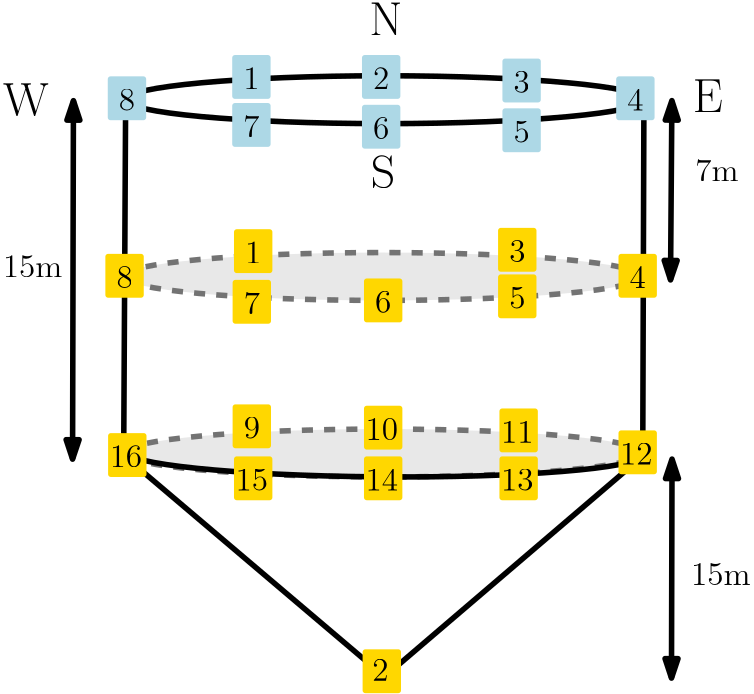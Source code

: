 <?xml version="1.0"?>
<!DOCTYPE ipe SYSTEM "ipe.dtd">
<ipe version="70218" creator="Ipe 7.2.26">
<info created="D:20230320150918" modified="D:20230330124743"/>
<ipestyle name="basic">
<symbol name="arrow/arc(spx)">
<path stroke="sym-stroke" fill="sym-stroke" pen="sym-pen">
0 0 m
-1 0.333 l
-1 -0.333 l
h
</path>
</symbol>
<symbol name="arrow/farc(spx)">
<path stroke="sym-stroke" fill="white" pen="sym-pen">
0 0 m
-1 0.333 l
-1 -0.333 l
h
</path>
</symbol>
<symbol name="arrow/ptarc(spx)">
<path stroke="sym-stroke" fill="sym-stroke" pen="sym-pen">
0 0 m
-1 0.333 l
-0.8 0 l
-1 -0.333 l
h
</path>
</symbol>
<symbol name="arrow/fptarc(spx)">
<path stroke="sym-stroke" fill="white" pen="sym-pen">
0 0 m
-1 0.333 l
-0.8 0 l
-1 -0.333 l
h
</path>
</symbol>
<symbol name="mark/circle(sx)" transformations="translations">
<path fill="sym-stroke">
0.6 0 0 0.6 0 0 e
0.4 0 0 0.4 0 0 e
</path>
</symbol>
<symbol name="mark/disk(sx)" transformations="translations">
<path fill="sym-stroke">
0.6 0 0 0.6 0 0 e
</path>
</symbol>
<symbol name="mark/fdisk(sfx)" transformations="translations">
<group>
<path fill="sym-fill">
0.5 0 0 0.5 0 0 e
</path>
<path fill="sym-stroke" fillrule="eofill">
0.6 0 0 0.6 0 0 e
0.4 0 0 0.4 0 0 e
</path>
</group>
</symbol>
<symbol name="mark/box(sx)" transformations="translations">
<path fill="sym-stroke" fillrule="eofill">
-0.6 -0.6 m
0.6 -0.6 l
0.6 0.6 l
-0.6 0.6 l
h
-0.4 -0.4 m
0.4 -0.4 l
0.4 0.4 l
-0.4 0.4 l
h
</path>
</symbol>
<symbol name="mark/square(sx)" transformations="translations">
<path fill="sym-stroke">
-0.6 -0.6 m
0.6 -0.6 l
0.6 0.6 l
-0.6 0.6 l
h
</path>
</symbol>
<symbol name="mark/fsquare(sfx)" transformations="translations">
<group>
<path fill="sym-fill">
-0.5 -0.5 m
0.5 -0.5 l
0.5 0.5 l
-0.5 0.5 l
h
</path>
<path fill="sym-stroke" fillrule="eofill">
-0.6 -0.6 m
0.6 -0.6 l
0.6 0.6 l
-0.6 0.6 l
h
-0.4 -0.4 m
0.4 -0.4 l
0.4 0.4 l
-0.4 0.4 l
h
</path>
</group>
</symbol>
<symbol name="mark/cross(sx)" transformations="translations">
<group>
<path fill="sym-stroke">
-0.43 -0.57 m
0.57 0.43 l
0.43 0.57 l
-0.57 -0.43 l
h
</path>
<path fill="sym-stroke">
-0.43 0.57 m
0.57 -0.43 l
0.43 -0.57 l
-0.57 0.43 l
h
</path>
</group>
</symbol>
<symbol name="arrow/fnormal(spx)">
<path stroke="sym-stroke" fill="white" pen="sym-pen">
0 0 m
-1 0.333 l
-1 -0.333 l
h
</path>
</symbol>
<symbol name="arrow/pointed(spx)">
<path stroke="sym-stroke" fill="sym-stroke" pen="sym-pen">
0 0 m
-1 0.333 l
-0.8 0 l
-1 -0.333 l
h
</path>
</symbol>
<symbol name="arrow/fpointed(spx)">
<path stroke="sym-stroke" fill="white" pen="sym-pen">
0 0 m
-1 0.333 l
-0.8 0 l
-1 -0.333 l
h
</path>
</symbol>
<symbol name="arrow/linear(spx)">
<path stroke="sym-stroke" pen="sym-pen">
-1 0.333 m
0 0 l
-1 -0.333 l
</path>
</symbol>
<symbol name="arrow/fdouble(spx)">
<path stroke="sym-stroke" fill="white" pen="sym-pen">
0 0 m
-1 0.333 l
-1 -0.333 l
h
-1 0 m
-2 0.333 l
-2 -0.333 l
h
</path>
</symbol>
<symbol name="arrow/double(spx)">
<path stroke="sym-stroke" fill="sym-stroke" pen="sym-pen">
0 0 m
-1 0.333 l
-1 -0.333 l
h
-1 0 m
-2 0.333 l
-2 -0.333 l
h
</path>
</symbol>
<symbol name="arrow/mid-normal(spx)">
<path stroke="sym-stroke" fill="sym-stroke" pen="sym-pen">
0.5 0 m
-0.5 0.333 l
-0.5 -0.333 l
h
</path>
</symbol>
<symbol name="arrow/mid-fnormal(spx)">
<path stroke="sym-stroke" fill="white" pen="sym-pen">
0.5 0 m
-0.5 0.333 l
-0.5 -0.333 l
h
</path>
</symbol>
<symbol name="arrow/mid-pointed(spx)">
<path stroke="sym-stroke" fill="sym-stroke" pen="sym-pen">
0.5 0 m
-0.5 0.333 l
-0.3 0 l
-0.5 -0.333 l
h
</path>
</symbol>
<symbol name="arrow/mid-fpointed(spx)">
<path stroke="sym-stroke" fill="white" pen="sym-pen">
0.5 0 m
-0.5 0.333 l
-0.3 0 l
-0.5 -0.333 l
h
</path>
</symbol>
<symbol name="arrow/mid-double(spx)">
<path stroke="sym-stroke" fill="sym-stroke" pen="sym-pen">
1 0 m
0 0.333 l
0 -0.333 l
h
0 0 m
-1 0.333 l
-1 -0.333 l
h
</path>
</symbol>
<symbol name="arrow/mid-fdouble(spx)">
<path stroke="sym-stroke" fill="white" pen="sym-pen">
1 0 m
0 0.333 l
0 -0.333 l
h
0 0 m
-1 0.333 l
-1 -0.333 l
h
</path>
</symbol>
<anglesize name="22.5 deg" value="22.5"/>
<anglesize name="30 deg" value="30"/>
<anglesize name="45 deg" value="45"/>
<anglesize name="60 deg" value="60"/>
<anglesize name="90 deg" value="90"/>
<arrowsize name="large" value="10"/>
<arrowsize name="small" value="5"/>
<arrowsize name="tiny" value="3"/>
<color name="blue" value="0 0 1"/>
<color name="brown" value="0.647 0.165 0.165"/>
<color name="darkblue" value="0 0 0.545"/>
<color name="darkcyan" value="0 0.545 0.545"/>
<color name="darkgray" value="0.663"/>
<color name="darkgreen" value="0 0.392 0"/>
<color name="darkmagenta" value="0.545 0 0.545"/>
<color name="darkorange" value="1 0.549 0"/>
<color name="darkred" value="0.545 0 0"/>
<color name="gold" value="1 0.843 0"/>
<color name="gray" value="0.745"/>
<color name="green" value="0 1 0"/>
<color name="lightblue" value="0.678 0.847 0.902"/>
<color name="lightcyan" value="0.878 1 1"/>
<color name="lightgray" value="0.827"/>
<color name="lightgreen" value="0.565 0.933 0.565"/>
<color name="lightyellow" value="1 1 0.878"/>
<color name="navy" value="0 0 0.502"/>
<color name="orange" value="1 0.647 0"/>
<color name="pink" value="1 0.753 0.796"/>
<color name="purple" value="0.627 0.125 0.941"/>
<color name="red" value="1 0 0"/>
<color name="seagreen" value="0.18 0.545 0.341"/>
<color name="turquoise" value="0.251 0.878 0.816"/>
<color name="violet" value="0.933 0.51 0.933"/>
<color name="yellow" value="1 1 0"/>
<dashstyle name="dash dot dotted" value="[4 2 1 2 1 2] 0"/>
<dashstyle name="dash dotted" value="[4 2 1 2] 0"/>
<dashstyle name="dashed" value="[4] 0"/>
<dashstyle name="dotted" value="[1 3] 0"/>
<gridsize name="10 pts (~3.5 mm)" value="10"/>
<gridsize name="14 pts (~5 mm)" value="14"/>
<gridsize name="16 pts (~6 mm)" value="16"/>
<gridsize name="20 pts (~7 mm)" value="20"/>
<gridsize name="28 pts (~10 mm)" value="28"/>
<gridsize name="32 pts (~12 mm)" value="32"/>
<gridsize name="4 pts" value="4"/>
<gridsize name="56 pts (~20 mm)" value="56"/>
<gridsize name="8 pts (~3 mm)" value="8"/>
<opacity name="10%" value="0.1"/>
<opacity name="30%" value="0.3"/>
<opacity name="50%" value="0.5"/>
<opacity name="75%" value="0.75"/>
<pen name="fat" value="1.2"/>
<pen name="heavier" value="0.8"/>
<pen name="ultrafat" value="2"/>
<symbolsize name="large" value="5"/>
<symbolsize name="small" value="2"/>
<symbolsize name="tiny" value="1.1"/>
<textsize name="Huge" value="\Huge"/>
<textsize name="LARGE" value="\LARGE"/>
<textsize name="Large" value="\Large"/>
<textsize name="footnote" value="\footnotesize"/>
<textsize name="huge" value="\huge"/>
<textsize name="large" value="\large"/>
<textsize name="script" value="\scriptsize"/>
<textsize name="small" value="\small"/>
<textsize name="tiny" value="\tiny"/>
<textstyle name="center" begin="\begin{center}" end="\end{center}"/>
<textstyle name="item" begin="\begin{itemize}\item{}" end="\end{itemize}"/>
<textstyle name="itemize" begin="\begin{itemize}" end="\end{itemize}"/>
<tiling name="falling" angle="-60" step="4" width="1"/>
<tiling name="rising" angle="30" step="4" width="1"/>
</ipestyle>
<page>
<layer name="alpha"/>
<view layers="alpha" active="alpha"/>
<path layer="alpha" matrix="1 0 0 1 -1.08456 190.231" stroke="0.451" fill="lightgray" dash="dashed" pen="2" opacity="50%" stroke-opacity="opaque">
93.2952 0 -0.00316176 8.61574 320 384 e
</path>
<path matrix="1 0 0 1 -0.639957 317.419" stroke="black" pen="2">
93.2952 0 -0.00316176 8.61574 320 384 e
</path>
<path matrix="1 0 0 1 -0.639957 317.419" stroke="black" pen="2">
226.719 384.554 m
226.009 255.93 l
</path>
<path matrix="1 0 0 1 -0.639957 317.419" stroke="black" pen="2">
413.295 383.925 m
412.876 256.57 l
</path>
<path matrix="-0.999982 0.00602362 -0.00602362 -0.999982 449.371 925.497" stroke="black" pen="2">
221.223 351.851 m
93.2952 0 -0.00316176 8.61574 127.948 352.03 34.7129 352.339 a
</path>
<path matrix="1 0 0 1 -1.57708 253.776" stroke="0.451" fill="lightgray" dash="dashed" pen="2" opacity="50%" stroke-opacity="opaque">
93.2952 0 -0.00316176 8.61574 320 384 e
</path>
<path matrix="1 0 0 1 -0.639957 317.419" stroke="black" pen="2" opacity="50%" stroke-opacity="opaque">
226.009 255.93 m
319.919 176.276 l
</path>
<path matrix="1 0 0 1 -0.639957 317.419" stroke="black" pen="2" opacity="50%" stroke-opacity="opaque">
319.919 176.276 m
413.176 255.954 l
</path>
<path matrix="1 0 0 1 -0.639957 317.419" stroke="black" pen="2" arrow="normal/normal" rarrow="normal/normal" opacity="50%" stroke-opacity="opaque">
423.365 383.661 m
422.873 319.13 l
</path>
<path matrix="1 0 0 1 -0.639957 317.419" stroke="black" pen="2" arrow="normal/normal" rarrow="normal/normal" opacity="50%" stroke-opacity="opaque">
207.922 383.643 m
207.606 254.6 l
</path>
<path matrix="1 0 0 1 -0.639957 317.419" stroke="black" pen="2" arrow="normal/normal" rarrow="normal/normal" opacity="50%" stroke-opacity="opaque">
423.412 254.609 m
423.219 175.779 l
</path>
<text matrix="1 0 0 1 -6.55116 316.434" transformations="translations" pos="437.651 355.583" stroke="black" type="label" width="15.608" height="7.704" depth="0" valign="baseline" size="12">7m</text>
<text matrix="1 0 0 1 -255.807 281.952" transformations="translations" pos="437.651 355.583" stroke="black" type="label" width="21.461" height="7.704" depth="0" valign="baseline" size="12">15m</text>
<text matrix="1 0 0 1 -8.02883 171.117" transformations="translations" pos="437.651 355.583" stroke="black" type="label" width="21.461" height="7.704" depth="0" valign="baseline" size="12">15m</text>
<path matrix="1 0 0 1 241.719 258.8" stroke="gold" fill="gold" pen="2">
119.431 395.483 m
119.431 381.69 l
131.253 381.69 l
131.253 395.483 l
h
</path>
<text matrix="1 0 0 1 100.266 315.684" transformations="translations" pos="263.873 327.304" stroke="black" type="label" width="5.853" height="7.704" depth="0" valign="baseline" size="12">3</text>
<path matrix="1 0 0 1 241.719 242.051" stroke="gold" fill="gold" pen="2">
119.431 395.483 m
119.431 381.69 l
131.253 381.69 l
131.253 395.483 l
h
</path>
<text matrix="1 0 0 1 100.266 298.935" transformations="translations" pos="263.873 327.304" stroke="black" type="label" width="5.853" height="7.704" depth="0" valign="baseline" size="12">5</text>
<path matrix="1 0 0 1 193.444 240.574" stroke="gold" fill="gold" pen="2">
119.431 395.483 m
119.431 381.69 l
131.253 381.69 l
131.253 395.483 l
h
</path>
<text matrix="1 0 0 1 51.991 297.458" transformations="translations" pos="263.873 327.304" stroke="black" type="label" width="5.853" height="7.704" depth="0" valign="baseline" size="12">6</text>
<path matrix="1 0 0 1 146.154 240.081" stroke="gold" fill="gold" pen="2">
119.431 395.483 m
119.431 381.69 l
131.253 381.69 l
131.253 395.483 l
h
</path>
<text matrix="1 0 0 1 4.70135 296.965" transformations="translations" pos="263.873 327.304" stroke="black" type="label" width="5.853" height="7.704" depth="0" valign="baseline" size="12">7</text>
<path matrix="1 0 0 1 100.343 249.44" stroke="gold" fill="gold" pen="2">
119.431 395.483 m
119.431 381.69 l
131.253 381.69 l
131.253 395.483 l
h
</path>
<text matrix="1 0 0 1 -41.1105 306.325" transformations="translations" pos="263.873 327.304" stroke="black" type="label" width="5.853" height="7.704" depth="0" valign="baseline" size="12">8</text>
<path matrix="1 0 0 1 285.068 249.44" stroke="gold" fill="gold" pen="2">
119.431 395.483 m
119.431 381.69 l
131.253 381.69 l
131.253 395.483 l
h
</path>
<text matrix="1 0 0 1 143.615 306.325" transformations="translations" pos="263.873 327.304" stroke="black" type="label" width="5.853" height="7.704" depth="0" valign="baseline" size="12">4</text>
<path matrix="1 0 0 1 146.647 258.307" stroke="gold" fill="gold" pen="2">
119.431 395.483 m
119.431 381.69 l
131.253 381.69 l
131.253 395.483 l
h
</path>
<text matrix="1 0 0 1 5.19444 315.191" transformations="translations" pos="263.873 327.304" stroke="black" type="label" width="5.853" height="7.704" depth="0" valign="baseline" size="12">1</text>
<path matrix="1 0 0 1 146.154 195.254" stroke="gold" fill="gold" pen="2">
119.431 395.483 m
119.431 381.69 l
131.253 381.69 l
131.253 395.483 l
h
</path>
<text matrix="1 0 0 1 4.70155 252.138" transformations="translations" pos="263.873 327.304" stroke="black" type="label" width="5.853" height="7.704" depth="0" valign="baseline" size="12">9</text>
<path matrix="1 0 0 1 193.444 194.762" stroke="gold" fill="gold" pen="2">
119.431 395.483 m
119.431 381.69 l
131.253 381.69 l
131.253 395.483 l
h
</path>
<text matrix="1 0 0 1 48.543 251.646" transformations="translations" pos="263.873 327.304" stroke="black" type="label" width="11.706" height="7.704" depth="0" valign="baseline" size="12">10</text>
<path matrix="1 0 0 1 242.212 193.777" stroke="gold" fill="gold" pen="2">
119.431 395.483 m
119.431 381.69 l
131.253 381.69 l
131.253 395.483 l
h
</path>
<text matrix="1 0 0 1 97.3105 250.661" transformations="translations" pos="263.873 327.304" stroke="black" type="label" width="11.706" height="7.704" depth="0" valign="baseline" size="12">11</text>
<path matrix="1 0 0 1 285.068 185.895" stroke="gold" fill="gold" pen="2">
119.431 395.483 m
119.431 381.69 l
131.253 381.69 l
131.253 395.483 l
h
</path>
<text matrix="1 0 0 1 140.167 242.779" transformations="translations" pos="263.873 327.304" stroke="black" type="label" width="11.706" height="7.704" depth="0" valign="baseline" size="12">12</text>
<path matrix="1 0 0 1 242.212 176.536" stroke="gold" fill="gold" pen="2">
119.431 395.483 m
119.431 381.69 l
131.253 381.69 l
131.253 395.483 l
h
</path>
<text matrix="1 0 0 1 97.3105 233.42" transformations="translations" pos="263.873 327.304" stroke="black" type="label" width="11.706" height="7.704" depth="0" valign="baseline" size="12">13</text>
<path matrix="1 0 0 1 193.444 176.536" stroke="gold" fill="gold" pen="2">
119.431 395.483 m
119.431 381.69 l
131.253 381.69 l
131.253 395.483 l
h
</path>
<text matrix="1 0 0 1 48.5431 233.42" transformations="translations" pos="263.873 327.304" stroke="black" type="label" width="11.706" height="7.704" depth="0" valign="baseline" size="12">14</text>
<path matrix="1 0 0 1 146.647 176.536" stroke="gold" fill="gold" pen="2">
119.431 395.483 m
119.431 381.69 l
131.253 381.69 l
131.253 395.483 l
h
</path>
<text matrix="1 0 0 1 1.74606 233.42" transformations="translations" pos="263.873 327.304" stroke="black" type="label" width="11.706" height="7.704" depth="0" valign="baseline" size="12">15</text>
<path matrix="1 0 0 1 101.328 184.91" stroke="gold" fill="gold" pen="2">
119.431 395.483 m
119.431 381.69 l
131.253 381.69 l
131.253 395.483 l
h
</path>
<text matrix="1 0 0 1 -43.5732 241.794" transformations="translations" pos="263.873 327.304" stroke="black" type="label" width="11.706" height="7.704" depth="0" valign="baseline" size="12">16</text>
<path matrix="1 0 0 1 192.952 107.079" stroke="gold" fill="gold" pen="2">
119.431 395.483 m
119.431 381.69 l
131.253 381.69 l
131.253 395.483 l
h
</path>
<text matrix="1 0 0 1 51.0061 164.949" transformations="translations" pos="263.873 327.304" stroke="black" type="label" width="5.853" height="7.704" depth="0" valign="baseline" size="12">2</text>
<text matrix="1 0 0 1 7.53607 -58.3935" transformations="translations" pos="306.229 782.944" stroke="black" type="label" width="11.936" height="11.761" depth="0" valign="baseline" size="16">N</text>
<text matrix="1 0 0 1 8.07955 -113.403" transformations="translations" pos="306.229 782.944" stroke="black" type="label" width="8.795" height="11.761" depth="0" valign="baseline" size="16">S</text>
<text matrix="1 0 0 1 123.988 -86.0204" transformations="translations" pos="306.229 782.944" stroke="black" type="label" width="10.815" height="11.761" depth="0" valign="baseline" size="16">E</text>
<text matrix="1 0 0 1 -124.282 -87.499" transformations="translations" pos="306.229 782.944" stroke="black" type="label" width="16.433" height="11.761" depth="0" valign="baseline" size="16">W</text>
<path matrix="1 0 0 1 146.007 321.022" stroke="lightblue" fill="lightblue" pen="2">
119.431 395.483 m
119.431 381.69 l
131.253 381.69 l
131.253 395.483 l
h
</path>
<text matrix="1 0 0 1 4.55412 377.906" transformations="translations" pos="263.873 327.304" stroke="black" type="label" width="5.853" height="7.704" depth="0" valign="baseline" size="12">1</text>
<path matrix="1 0 0 1 192.724 321.022" stroke="lightblue" fill="lightblue" pen="2">
119.431 395.483 m
119.431 381.69 l
131.253 381.69 l
131.253 395.483 l
h
</path>
<text matrix="1 0 0 1 51.2711 377.906" transformations="translations" pos="263.873 327.304" stroke="black" type="label" width="5.853" height="7.704" depth="0" valign="baseline" size="12">2</text>
<path matrix="1 0 0 1 243.281 319.742" stroke="lightblue" fill="lightblue" pen="2">
119.431 395.483 m
119.431 381.69 l
131.253 381.69 l
131.253 395.483 l
h
</path>
<text matrix="1 0 0 1 101.828 376.626" transformations="translations" pos="263.873 327.304" stroke="black" type="label" width="5.853" height="7.704" depth="0" valign="baseline" size="12">3</text>
<path matrix="1 0 0 1 284.238 313.342" stroke="lightblue" fill="lightblue" pen="2">
119.431 395.483 m
119.431 381.69 l
131.253 381.69 l
131.253 395.483 l
h
</path>
<text matrix="1 0 0 1 142.785 370.226" transformations="translations" pos="263.873 327.304" stroke="black" type="label" width="5.853" height="7.704" depth="0" valign="baseline" size="12">4</text>
<path matrix="1 0 0 1 243.281 301.823" stroke="lightblue" fill="lightblue" pen="2">
119.431 395.483 m
119.431 381.69 l
131.253 381.69 l
131.253 395.483 l
h
</path>
<text matrix="1 0 0 1 101.828 358.707" transformations="translations" pos="263.873 327.304" stroke="black" type="label" width="5.853" height="7.704" depth="0" valign="baseline" size="12">5</text>
<path matrix="1 0 0 1 192.724 303.103" stroke="lightblue" fill="lightblue" pen="2">
119.431 395.483 m
119.431 381.69 l
131.253 381.69 l
131.253 395.483 l
h
</path>
<text matrix="1 0 0 1 51.2711 359.987" transformations="translations" pos="263.873 327.304" stroke="black" type="label" width="5.853" height="7.704" depth="0" valign="baseline" size="12">6</text>
<path matrix="1 0 0 1 146.007 303.743" stroke="lightblue" fill="lightblue" pen="2">
119.431 395.483 m
119.431 381.69 l
131.253 381.69 l
131.253 395.483 l
h
</path>
<text matrix="1 0 0 1 4.55417 360.627" transformations="translations" pos="263.873 327.304" stroke="black" type="label" width="5.853" height="7.704" depth="0" valign="baseline" size="12">7</text>
<path matrix="1 0 0 1 101.21 313.342" stroke="lightblue" fill="lightblue" pen="2">
119.431 395.483 m
119.431 381.69 l
131.253 381.69 l
131.253 395.483 l
h
</path>
<text matrix="1 0 0 1 -40.2428 370.226" transformations="translations" pos="263.873 327.304" stroke="black" type="label" width="5.853" height="7.704" depth="0" valign="baseline" size="12">8</text>
</page>
</ipe>
